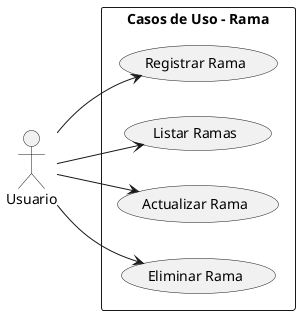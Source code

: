 @startuml

left to right direction
actor Usuario as U
rectangle "Casos de Uso - Rama" {

  usecase "Registrar Rama" as UC1
  usecase "Listar Ramas" as UC2
  usecase "Actualizar Rama" as UC3
  usecase "Eliminar Rama" as UC4
    }
    U --> UC1
    U --> UC2
    U --> UC3
    U --> UC4

@enduml
